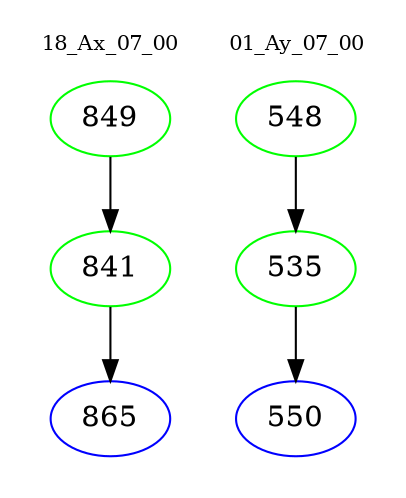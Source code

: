 digraph{
subgraph cluster_0 {
color = white
label = "18_Ax_07_00";
fontsize=10;
T0_849 [label="849", color="green"]
T0_849 -> T0_841 [color="black"]
T0_841 [label="841", color="green"]
T0_841 -> T0_865 [color="black"]
T0_865 [label="865", color="blue"]
}
subgraph cluster_1 {
color = white
label = "01_Ay_07_00";
fontsize=10;
T1_548 [label="548", color="green"]
T1_548 -> T1_535 [color="black"]
T1_535 [label="535", color="green"]
T1_535 -> T1_550 [color="black"]
T1_550 [label="550", color="blue"]
}
}
